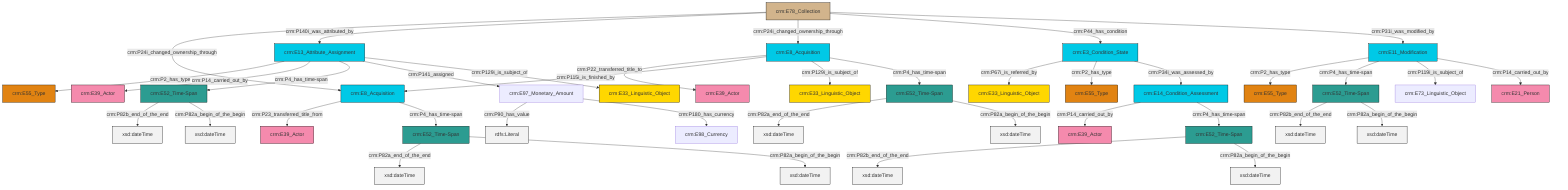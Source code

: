 graph TD
classDef Literal fill:#f2f2f2,stroke:#000000;
classDef CRM_Entity fill:#FFFFFF,stroke:#000000;
classDef Temporal_Entity fill:#00C9E6, stroke:#000000;
classDef Type fill:#E18312, stroke:#000000;
classDef Time-Span fill:#2C9C91, stroke:#000000;
classDef Appellation fill:#FFEB7F, stroke:#000000;
classDef Place fill:#008836, stroke:#000000;
classDef Persistent_Item fill:#B266B2, stroke:#000000;
classDef Conceptual_Object fill:#FFD700, stroke:#000000;
classDef Physical_Thing fill:#D2B48C, stroke:#000000;
classDef Actor fill:#f58aad, stroke:#000000;
classDef PC_Classes fill:#4ce600, stroke:#000000;
classDef Multi fill:#cccccc,stroke:#000000;

0["crm:E8_Acquisition"]:::Temporal_Entity -->|crm:P22_transferred_title_to| 1["crm:E39_Actor"]:::Actor
2["crm:E52_Time-Span"]:::Time-Span -->|crm:P82b_end_of_the_end| 3[xsd:dateTime]:::Literal
0["crm:E8_Acquisition"]:::Temporal_Entity -->|crm:P115i_is_finished_by| 4["crm:E8_Acquisition"]:::Temporal_Entity
4["crm:E8_Acquisition"]:::Temporal_Entity -->|crm:P23_transferred_title_from| 7["crm:E39_Actor"]:::Actor
8["crm:E13_Attribute_Assignment"]:::Temporal_Entity -->|crm:P2_has_type| 9["crm:E55_Type"]:::Type
10["crm:E11_Modification"]:::Temporal_Entity -->|crm:P2_has_type| 11["crm:E55_Type"]:::Type
12["crm:E52_Time-Span"]:::Time-Span -->|crm:P82b_end_of_the_end| 13[xsd:dateTime]:::Literal
16["crm:E78_Collection"]:::Physical_Thing -->|crm:P24i_changed_ownership_through| 4["crm:E8_Acquisition"]:::Temporal_Entity
10["crm:E11_Modification"]:::Temporal_Entity -->|crm:P4_has_time-span| 20["crm:E52_Time-Span"]:::Time-Span
20["crm:E52_Time-Span"]:::Time-Span -->|crm:P82b_end_of_the_end| 21[xsd:dateTime]:::Literal
23["crm:E14_Condition_Assessment"]:::Temporal_Entity -->|crm:P14_carried_out_by| 24["crm:E39_Actor"]:::Actor
25["crm:E97_Monetary_Amount"]:::Default -->|crm:P90_has_value| 30[rdfs:Literal]:::Literal
18["crm:E3_Condition_State"]:::Temporal_Entity -->|crm:P67i_is_referred_by| 32["crm:E33_Linguistic_Object"]:::Conceptual_Object
27["crm:E52_Time-Span"]:::Time-Span -->|crm:P82a_end_of_the_end| 37[xsd:dateTime]:::Literal
2["crm:E52_Time-Span"]:::Time-Span -->|crm:P82a_begin_of_the_begin| 38[xsd:dateTime]:::Literal
10["crm:E11_Modification"]:::Temporal_Entity -->|crm:P119i_is_subject_of| 39["crm:E73_Linguistic_Object"]:::Default
4["crm:E8_Acquisition"]:::Temporal_Entity -->|crm:P4_has_time-span| 14["crm:E52_Time-Span"]:::Time-Span
16["crm:E78_Collection"]:::Physical_Thing -->|crm:P140i_was_attributed_by| 8["crm:E13_Attribute_Assignment"]:::Temporal_Entity
14["crm:E52_Time-Span"]:::Time-Span -->|crm:P82a_end_of_the_end| 42[xsd:dateTime]:::Literal
12["crm:E52_Time-Span"]:::Time-Span -->|crm:P82a_begin_of_the_begin| 44[xsd:dateTime]:::Literal
23["crm:E14_Condition_Assessment"]:::Temporal_Entity -->|crm:P4_has_time-span| 12["crm:E52_Time-Span"]:::Time-Span
8["crm:E13_Attribute_Assignment"]:::Temporal_Entity -->|crm:P14_carried_out_by| 33["crm:E39_Actor"]:::Actor
14["crm:E52_Time-Span"]:::Time-Span -->|crm:P82a_begin_of_the_begin| 49[xsd:dateTime]:::Literal
8["crm:E13_Attribute_Assignment"]:::Temporal_Entity -->|crm:P4_has_time-span| 2["crm:E52_Time-Span"]:::Time-Span
8["crm:E13_Attribute_Assignment"]:::Temporal_Entity -->|crm:P141_assigned| 25["crm:E97_Monetary_Amount"]:::Default
27["crm:E52_Time-Span"]:::Time-Span -->|crm:P82a_begin_of_the_begin| 51[xsd:dateTime]:::Literal
8["crm:E13_Attribute_Assignment"]:::Temporal_Entity -->|crm:P129i_is_subject_of| 52["crm:E33_Linguistic_Object"]:::Conceptual_Object
16["crm:E78_Collection"]:::Physical_Thing -->|crm:P24i_changed_ownership_through| 0["crm:E8_Acquisition"]:::Temporal_Entity
0["crm:E8_Acquisition"]:::Temporal_Entity -->|crm:P129i_is_subject_of| 35["crm:E33_Linguistic_Object"]:::Conceptual_Object
18["crm:E3_Condition_State"]:::Temporal_Entity -->|crm:P2_has_type| 45["crm:E55_Type"]:::Type
20["crm:E52_Time-Span"]:::Time-Span -->|crm:P82a_begin_of_the_begin| 55[xsd:dateTime]:::Literal
10["crm:E11_Modification"]:::Temporal_Entity -->|crm:P14_carried_out_by| 40["crm:E21_Person"]:::Actor
16["crm:E78_Collection"]:::Physical_Thing -->|crm:P44_has_condition| 18["crm:E3_Condition_State"]:::Temporal_Entity
25["crm:E97_Monetary_Amount"]:::Default -->|crm:P180_has_currency| 5["crm:E98_Currency"]:::Default
0["crm:E8_Acquisition"]:::Temporal_Entity -->|crm:P4_has_time-span| 27["crm:E52_Time-Span"]:::Time-Span
16["crm:E78_Collection"]:::Physical_Thing -->|crm:P31i_was_modified_by| 10["crm:E11_Modification"]:::Temporal_Entity
18["crm:E3_Condition_State"]:::Temporal_Entity -->|crm:P34i_was_assessed_by| 23["crm:E14_Condition_Assessment"]:::Temporal_Entity